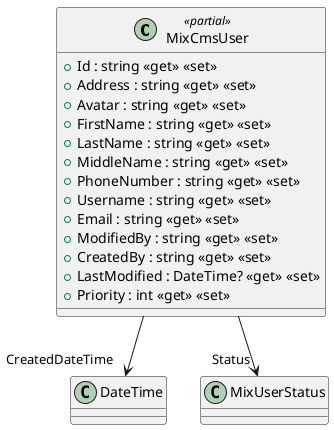 @startuml
class MixCmsUser <<partial>> {
    + Id : string <<get>> <<set>>
    + Address : string <<get>> <<set>>
    + Avatar : string <<get>> <<set>>
    + FirstName : string <<get>> <<set>>
    + LastName : string <<get>> <<set>>
    + MiddleName : string <<get>> <<set>>
    + PhoneNumber : string <<get>> <<set>>
    + Username : string <<get>> <<set>>
    + Email : string <<get>> <<set>>
    + ModifiedBy : string <<get>> <<set>>
    + CreatedBy : string <<get>> <<set>>
    + LastModified : DateTime? <<get>> <<set>>
    + Priority : int <<get>> <<set>>
}
MixCmsUser --> "CreatedDateTime" DateTime
MixCmsUser --> "Status" MixUserStatus
@enduml
